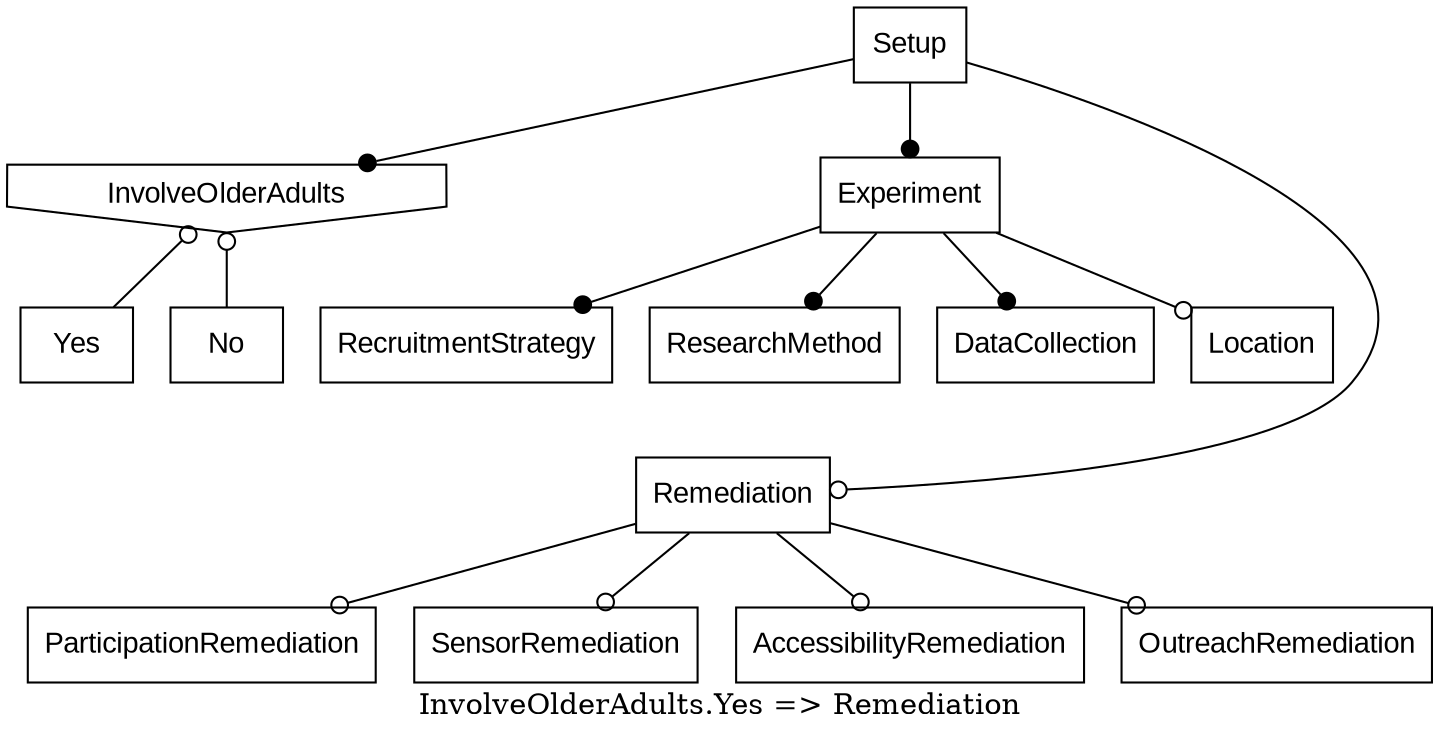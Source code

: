 digraph FeatureModel {
rankdir="TB"
newrank=true
bgcolor="white"
pad=0.05
margin=0
edge [color=black]
node [style=filled fontcolor="black" fontname="Arial Unicode MS, Arial"];

Yes [fillcolor="white" tooltip="Cardinality: None" shape="box"]
InvolveOlderAdults -> Yes [arrowhead="none", arrowtail="odot", dir="both"]
No [fillcolor="white" tooltip="Cardinality: None" shape="box"]
InvolveOlderAdults -> No [arrowhead="none", arrowtail="odot", dir="both"]
InvolveOlderAdults [fillcolor="white" tooltip="Cardinality: None" shape="invhouse"]
Setup -> InvolveOlderAdults [arrowhead="dot", arrowtail="none", dir="both"]
RecruitmentStrategy [fillcolor="white" tooltip="Cardinality: None" shape="box"]
Experiment -> RecruitmentStrategy [arrowhead="dot", arrowtail="none", dir="both"]
ResearchMethod [fillcolor="white" tooltip="Cardinality: None" shape="box"]
Experiment -> ResearchMethod [arrowhead="dot", arrowtail="none", dir="both"]
DataCollection [fillcolor="white" tooltip="Cardinality: None" shape="box"]
Experiment -> DataCollection [arrowhead="dot", arrowtail="none", dir="both"]
Location [fillcolor="white" tooltip="Cardinality: None" shape="box"]
Experiment -> Location [arrowhead="odot", arrowtail="none", dir="both"]
Experiment [fillcolor="white" tooltip="Cardinality: None" shape="box"]
Setup -> Experiment [arrowhead="dot", arrowtail="none", dir="both"]
ParticipationRemediation [fillcolor="white" tooltip="Cardinality: None" shape="box"]
Remediation -> ParticipationRemediation [arrowhead="odot", arrowtail="none", dir="both"]
SensorRemediation [fillcolor="white" tooltip="Cardinality: None" shape="box"]
Remediation -> SensorRemediation [arrowhead="odot", arrowtail="none", dir="both"]
AccessibilityRemediation [fillcolor="white" tooltip="Cardinality: None" shape="box"]
Remediation -> AccessibilityRemediation [arrowhead="odot", arrowtail="none", dir="both"]
OutreachRemediation [fillcolor="white" tooltip="Cardinality: None" shape="box"]
Remediation -> OutreachRemediation [arrowhead="odot", arrowtail="none", dir="both"]
Remediation [fillcolor="white" tooltip="Cardinality: None" shape="box"]
Setup -> Remediation [arrowhead="odot", arrowtail="none", dir="both"]
Setup [fillcolor="white" tooltip="Cardinality: None" shape="box"]

Yes -> Remediation [style=invis]

label="InvolveOlderAdults.Yes =&gt; Remediation"

}
